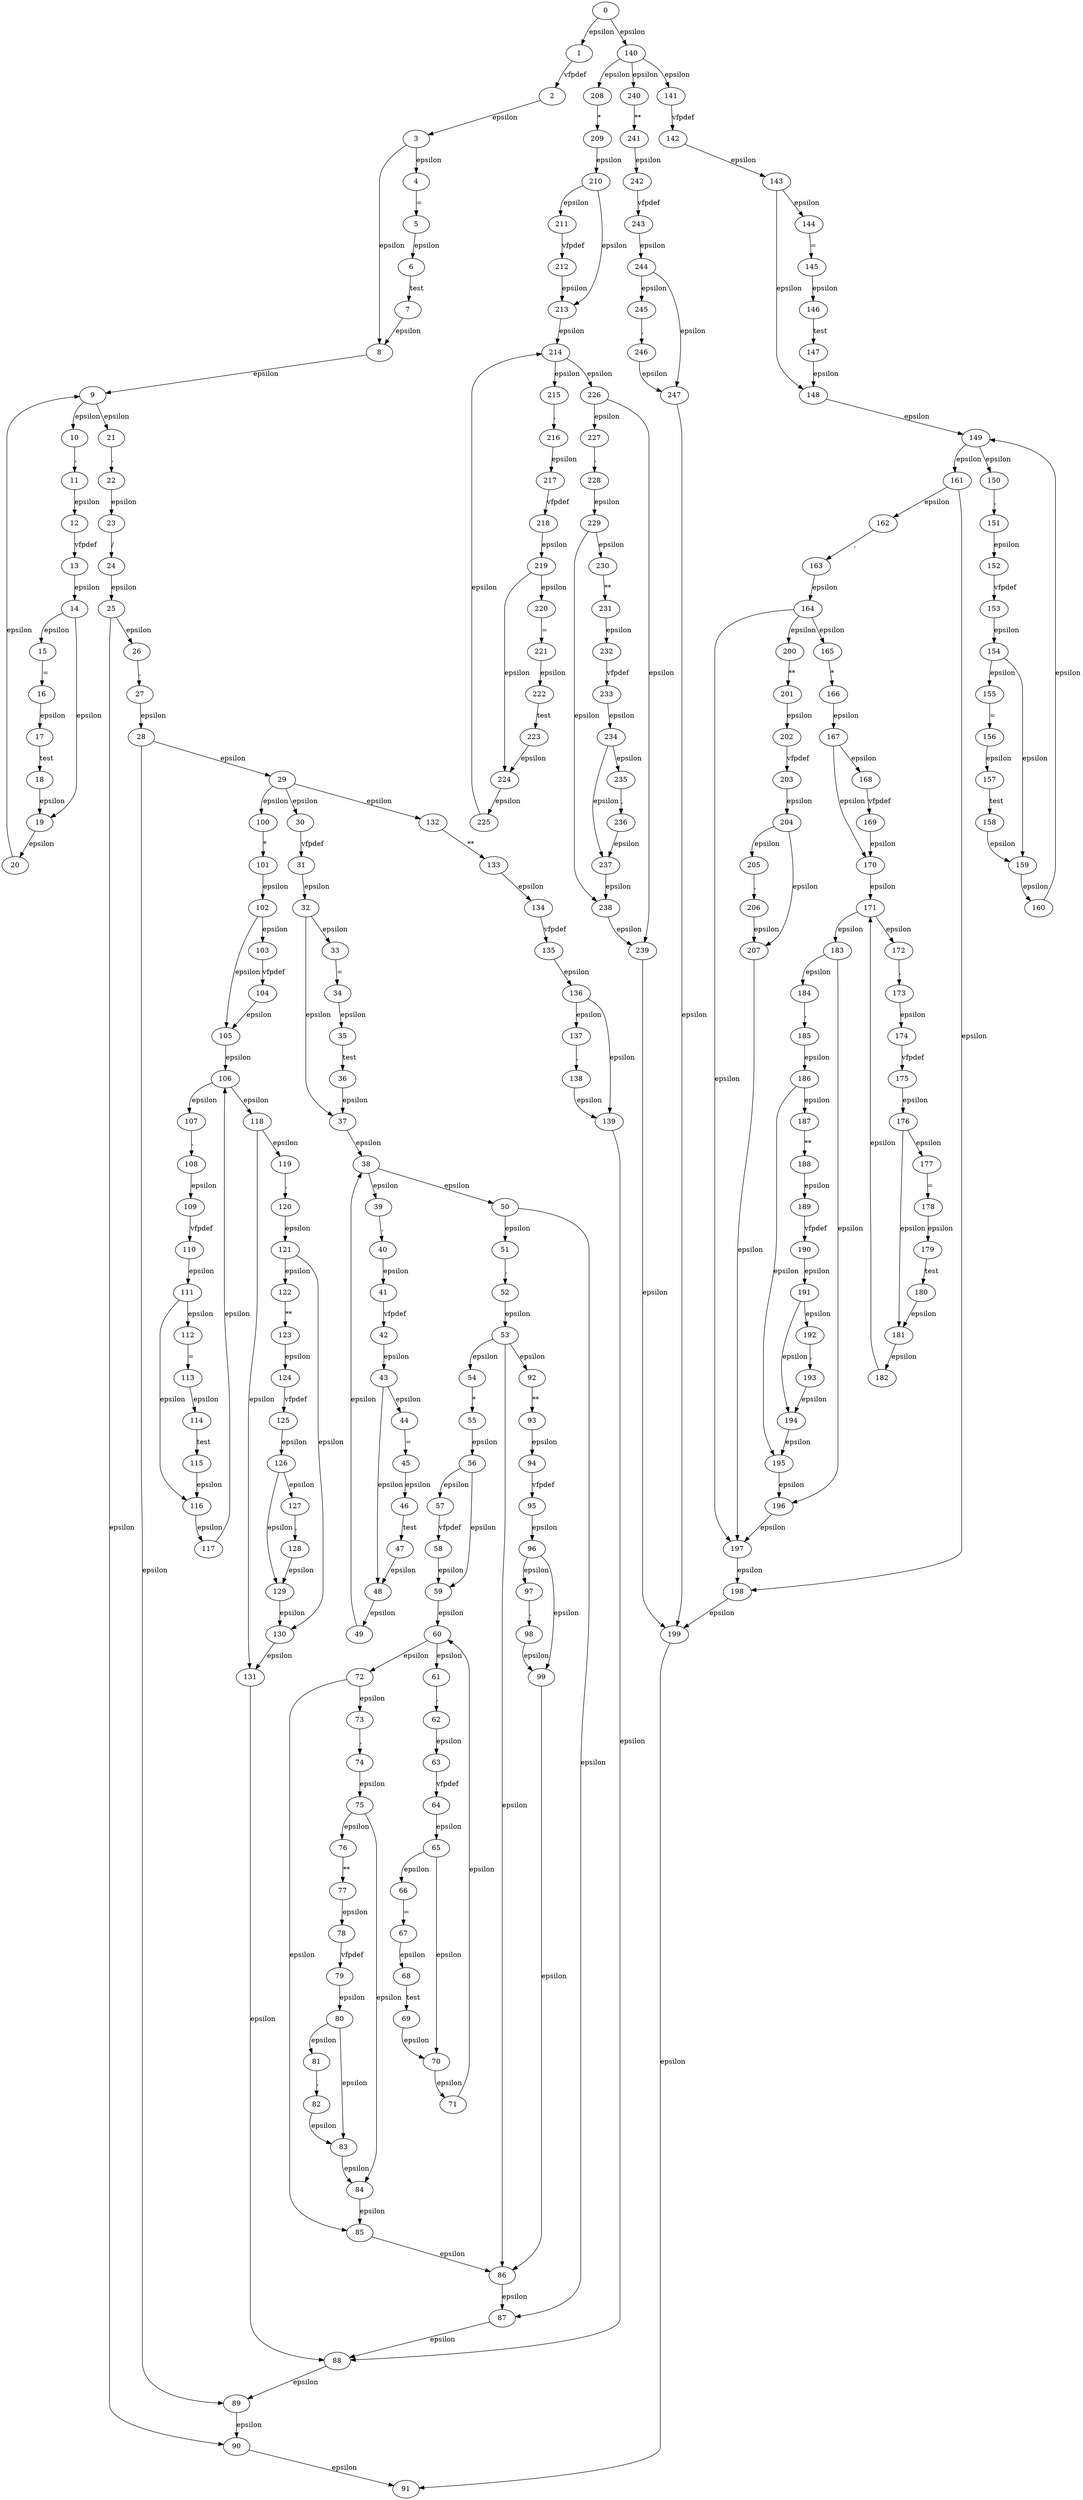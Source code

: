 

digraph varargslist {
  0->1[label=epsilon]
  1->2[label=vfpdef]
  2->3[label=epsilon]
  3->4[label=epsilon]
  4->5[label="="]
  5->6[label=epsilon]
  6->7[label=test]
  7->8[label=epsilon]
  8->9[label=epsilon]
  9->10[label=epsilon]
  10->11[label=","]
  11->12[label=epsilon]
  12->13[label=vfpdef]
  13->14[label=epsilon]
  14->15[label=epsilon]
  15->16[label="="]
  16->17[label=epsilon]
  17->18[label=test]
  18->19[label=epsilon]
  19->20[label=epsilon]
  20->9[label=epsilon]
  14->19[label=epsilon]
  9->21[label=epsilon]
  21->22[label=","]
  22->23[label=epsilon]
  23->24[label="/"]
  24->25[label=epsilon]
  25->26[label=epsilon]
  26->27[label=","]
  27->28[label=epsilon]
  28->29[label=epsilon]
  29->30[label=epsilon]
  30->31[label=vfpdef]
  31->32[label=epsilon]
  32->33[label=epsilon]
  33->34[label="="]
  34->35[label=epsilon]
  35->36[label=test]
  36->37[label=epsilon]
  37->38[label=epsilon]
  38->39[label=epsilon]
  39->40[label=","]
  40->41[label=epsilon]
  41->42[label=vfpdef]
  42->43[label=epsilon]
  43->44[label=epsilon]
  44->45[label="="]
  45->46[label=epsilon]
  46->47[label=test]
  47->48[label=epsilon]
  48->49[label=epsilon]
  49->38[label=epsilon]
  43->48[label=epsilon]
  38->50[label=epsilon]
  50->51[label=epsilon]
  51->52[label=","]
  52->53[label=epsilon]
  53->54[label=epsilon]
  54->55[label="*"]
  55->56[label=epsilon]
  56->57[label=epsilon]
  57->58[label=vfpdef]
  58->59[label=epsilon]
  59->60[label=epsilon]
  60->61[label=epsilon]
  61->62[label=","]
  62->63[label=epsilon]
  63->64[label=vfpdef]
  64->65[label=epsilon]
  65->66[label=epsilon]
  66->67[label="="]
  67->68[label=epsilon]
  68->69[label=test]
  69->70[label=epsilon]
  70->71[label=epsilon]
  71->60[label=epsilon]
  65->70[label=epsilon]
  60->72[label=epsilon]
  72->73[label=epsilon]
  73->74[label=","]
  74->75[label=epsilon]
  75->76[label=epsilon]
  76->77[label="**"]
  77->78[label=epsilon]
  78->79[label=vfpdef]
  79->80[label=epsilon]
  80->81[label=epsilon]
  81->82[label=","]
  82->83[label=epsilon]
  83->84[label=epsilon]
  84->85[label=epsilon]
  85->86[label=epsilon]
  86->87[label=epsilon]
  87->88[label=epsilon]
  88->89[label=epsilon]
  89->90[label=epsilon]
  90->91[label=epsilon]
  80->83[label=epsilon]
  75->84[label=epsilon]
  72->85[label=epsilon]
  56->59[label=epsilon]
  53->92[label=epsilon]
  92->93[label="**"]
  93->94[label=epsilon]
  94->95[label=vfpdef]
  95->96[label=epsilon]
  96->97[label=epsilon]
  97->98[label=","]
  98->99[label=epsilon]
  99->86[label=epsilon]
  96->99[label=epsilon]
  53->86[label=epsilon]
  50->87[label=epsilon]
  32->37[label=epsilon]
  29->100[label=epsilon]
  100->101[label="*"]
  101->102[label=epsilon]
  102->103[label=epsilon]
  103->104[label=vfpdef]
  104->105[label=epsilon]
  105->106[label=epsilon]
  106->107[label=epsilon]
  107->108[label=","]
  108->109[label=epsilon]
  109->110[label=vfpdef]
  110->111[label=epsilon]
  111->112[label=epsilon]
  112->113[label="="]
  113->114[label=epsilon]
  114->115[label=test]
  115->116[label=epsilon]
  116->117[label=epsilon]
  117->106[label=epsilon]
  111->116[label=epsilon]
  106->118[label=epsilon]
  118->119[label=epsilon]
  119->120[label=","]
  120->121[label=epsilon]
  121->122[label=epsilon]
  122->123[label="**"]
  123->124[label=epsilon]
  124->125[label=vfpdef]
  125->126[label=epsilon]
  126->127[label=epsilon]
  127->128[label=","]
  128->129[label=epsilon]
  129->130[label=epsilon]
  130->131[label=epsilon]
  131->88[label=epsilon]
  126->129[label=epsilon]
  121->130[label=epsilon]
  118->131[label=epsilon]
  102->105[label=epsilon]
  29->132[label=epsilon]
  132->133[label="**"]
  133->134[label=epsilon]
  134->135[label=vfpdef]
  135->136[label=epsilon]
  136->137[label=epsilon]
  137->138[label=","]
  138->139[label=epsilon]
  139->88[label=epsilon]
  136->139[label=epsilon]
  28->89[label=epsilon]
  25->90[label=epsilon]
  3->8[label=epsilon]
  0->140[label=epsilon]
  140->141[label=epsilon]
  141->142[label=vfpdef]
  142->143[label=epsilon]
  143->144[label=epsilon]
  144->145[label="="]
  145->146[label=epsilon]
  146->147[label=test]
  147->148[label=epsilon]
  148->149[label=epsilon]
  149->150[label=epsilon]
  150->151[label=","]
  151->152[label=epsilon]
  152->153[label=vfpdef]
  153->154[label=epsilon]
  154->155[label=epsilon]
  155->156[label="="]
  156->157[label=epsilon]
  157->158[label=test]
  158->159[label=epsilon]
  159->160[label=epsilon]
  160->149[label=epsilon]
  154->159[label=epsilon]
  149->161[label=epsilon]
  161->162[label=epsilon]
  162->163[label=","]
  163->164[label=epsilon]
  164->165[label=epsilon]
  165->166[label="*"]
  166->167[label=epsilon]
  167->168[label=epsilon]
  168->169[label=vfpdef]
  169->170[label=epsilon]
  170->171[label=epsilon]
  171->172[label=epsilon]
  172->173[label=","]
  173->174[label=epsilon]
  174->175[label=vfpdef]
  175->176[label=epsilon]
  176->177[label=epsilon]
  177->178[label="="]
  178->179[label=epsilon]
  179->180[label=test]
  180->181[label=epsilon]
  181->182[label=epsilon]
  182->171[label=epsilon]
  176->181[label=epsilon]
  171->183[label=epsilon]
  183->184[label=epsilon]
  184->185[label=","]
  185->186[label=epsilon]
  186->187[label=epsilon]
  187->188[label="**"]
  188->189[label=epsilon]
  189->190[label=vfpdef]
  190->191[label=epsilon]
  191->192[label=epsilon]
  192->193[label=","]
  193->194[label=epsilon]
  194->195[label=epsilon]
  195->196[label=epsilon]
  196->197[label=epsilon]
  197->198[label=epsilon]
  198->199[label=epsilon]
  199->91[label=epsilon]
  191->194[label=epsilon]
  186->195[label=epsilon]
  183->196[label=epsilon]
  167->170[label=epsilon]
  164->200[label=epsilon]
  200->201[label="**"]
  201->202[label=epsilon]
  202->203[label=vfpdef]
  203->204[label=epsilon]
  204->205[label=epsilon]
  205->206[label=","]
  206->207[label=epsilon]
  207->197[label=epsilon]
  204->207[label=epsilon]
  164->197[label=epsilon]
  161->198[label=epsilon]
  143->148[label=epsilon]
  140->208[label=epsilon]
  208->209[label="*"]
  209->210[label=epsilon]
  210->211[label=epsilon]
  211->212[label=vfpdef]
  212->213[label=epsilon]
  213->214[label=epsilon]
  214->215[label=epsilon]
  215->216[label=","]
  216->217[label=epsilon]
  217->218[label=vfpdef]
  218->219[label=epsilon]
  219->220[label=epsilon]
  220->221[label="="]
  221->222[label=epsilon]
  222->223[label=test]
  223->224[label=epsilon]
  224->225[label=epsilon]
  225->214[label=epsilon]
  219->224[label=epsilon]
  214->226[label=epsilon]
  226->227[label=epsilon]
  227->228[label=","]
  228->229[label=epsilon]
  229->230[label=epsilon]
  230->231[label="**"]
  231->232[label=epsilon]
  232->233[label=vfpdef]
  233->234[label=epsilon]
  234->235[label=epsilon]
  235->236[label=","]
  236->237[label=epsilon]
  237->238[label=epsilon]
  238->239[label=epsilon]
  239->199[label=epsilon]
  234->237[label=epsilon]
  229->238[label=epsilon]
  226->239[label=epsilon]
  210->213[label=epsilon]
  140->240[label=epsilon]
  240->241[label="**"]
  241->242[label=epsilon]
  242->243[label=vfpdef]
  243->244[label=epsilon]
  244->245[label=epsilon]
  245->246[label=","]
  246->247[label=epsilon]
  247->199[label=epsilon]
  244->247[label=epsilon]
}
